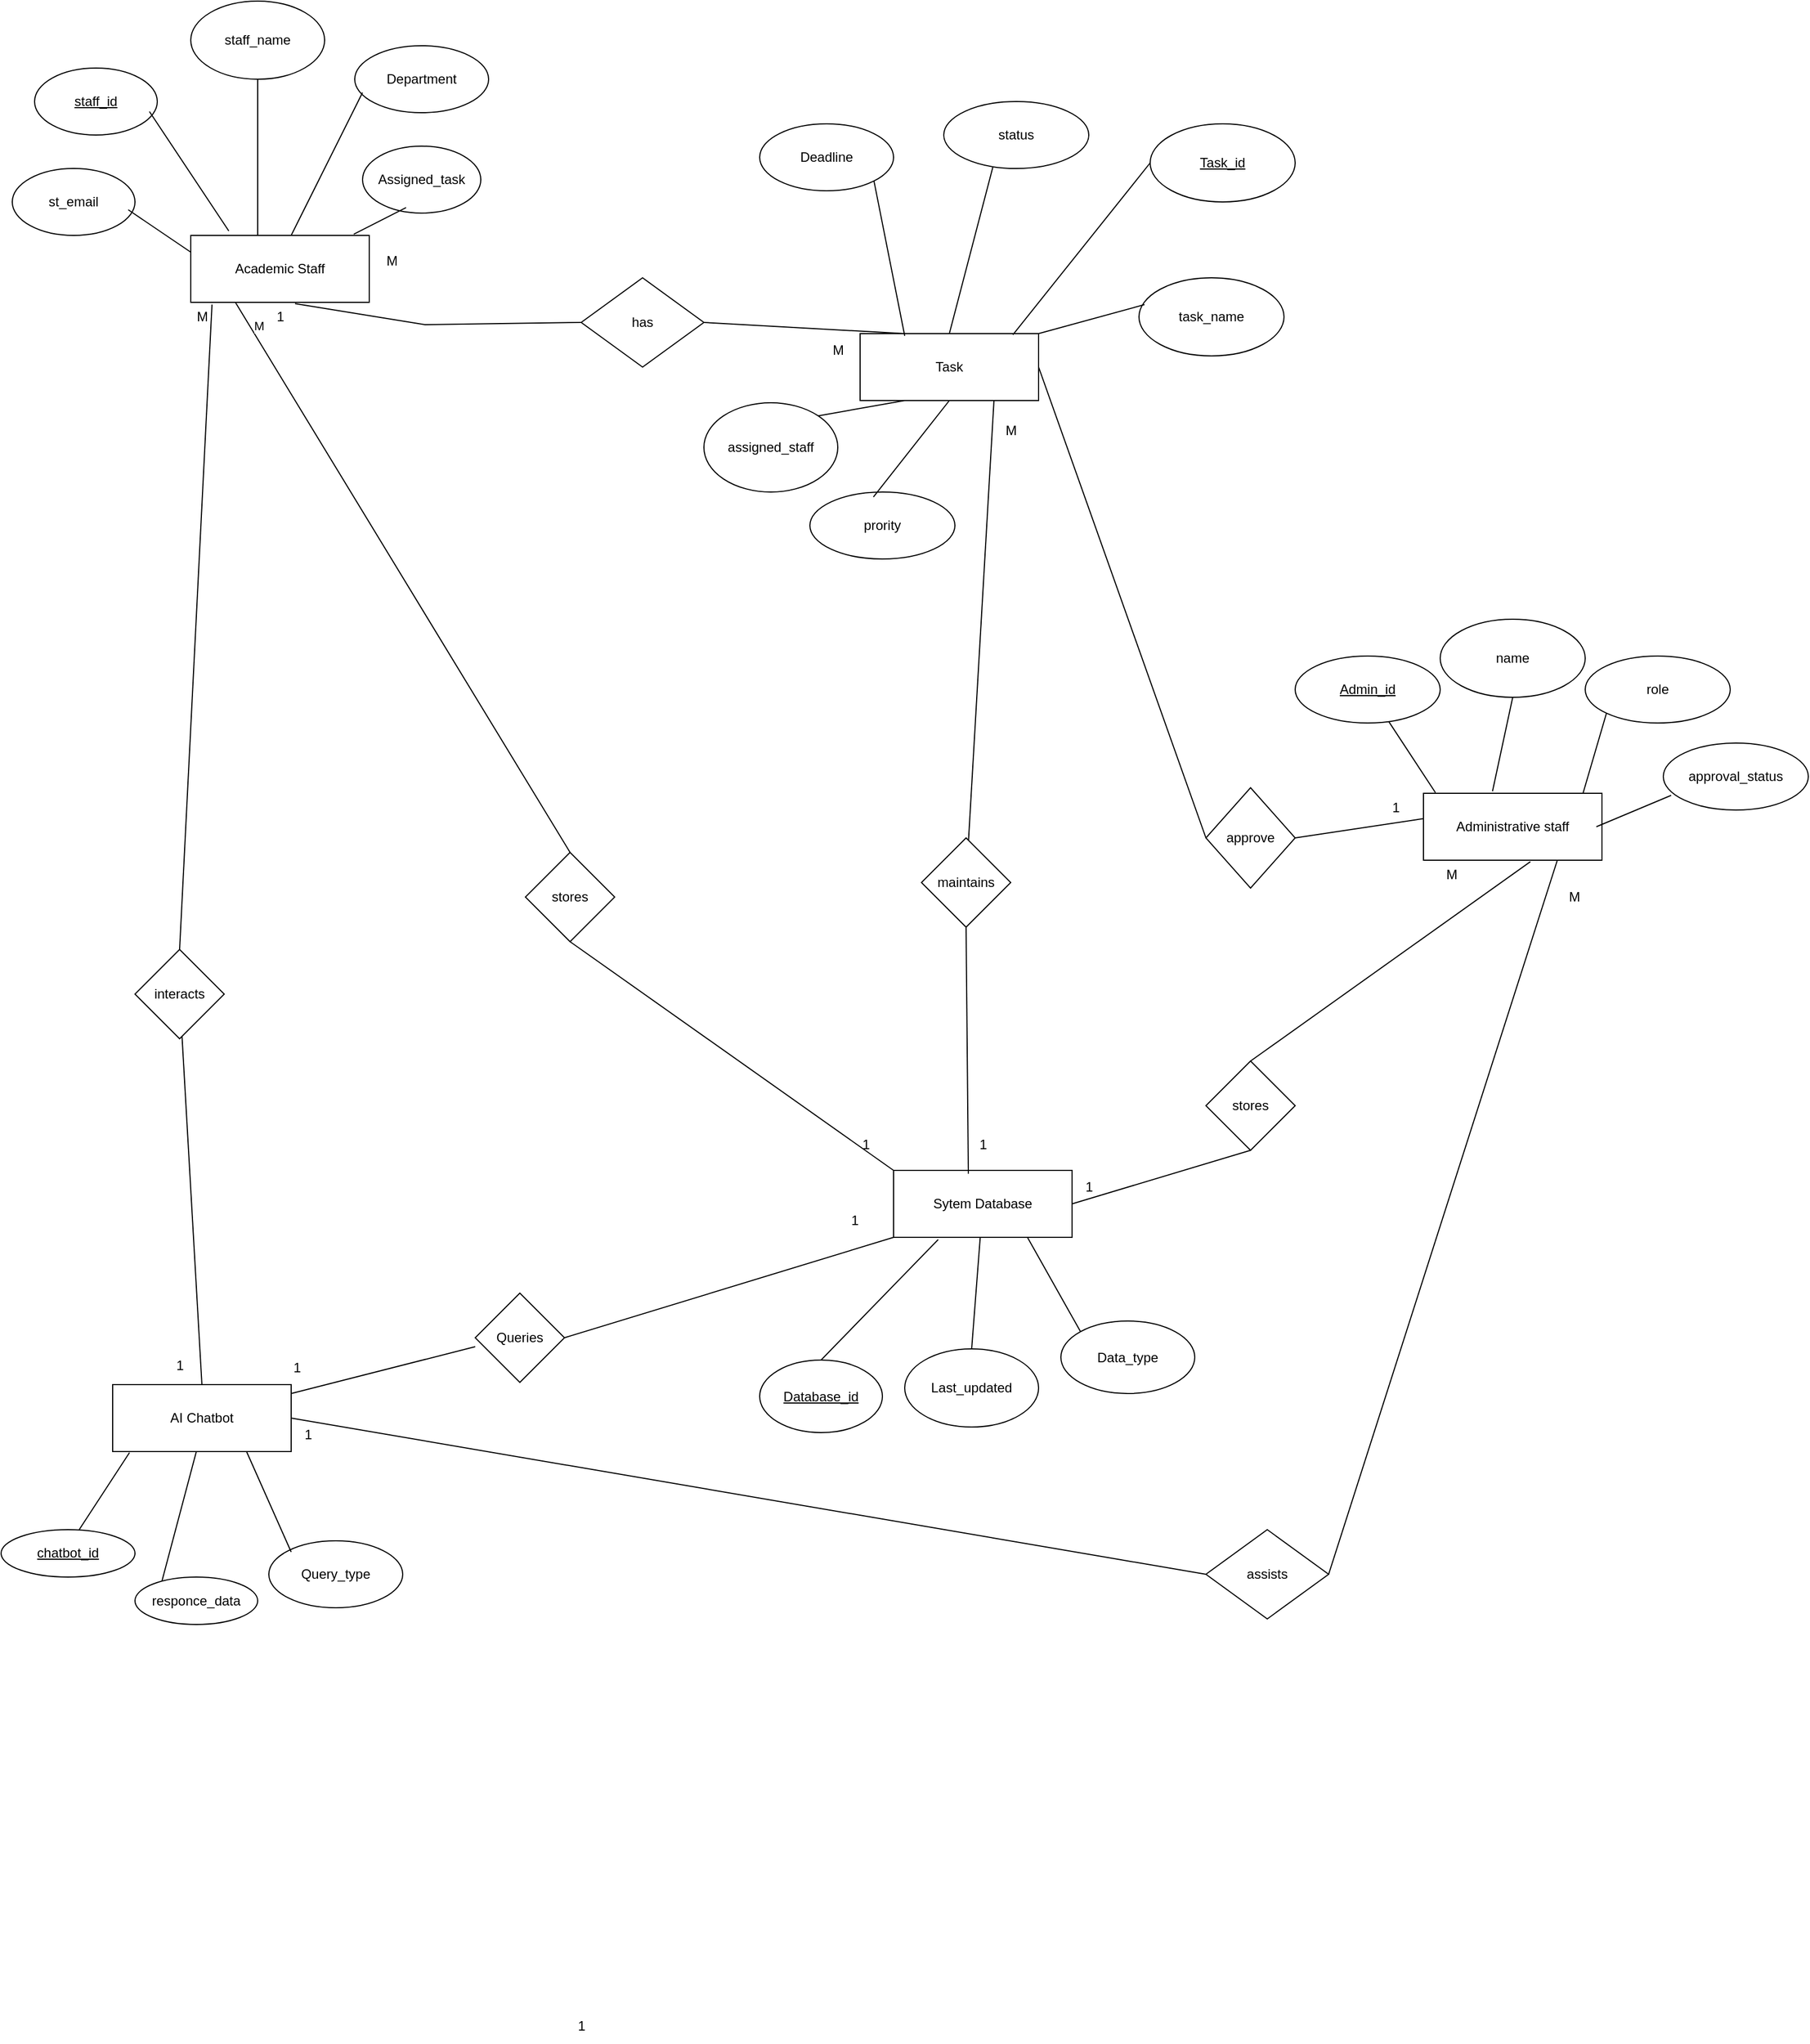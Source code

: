 <mxfile version="26.1.3">
  <diagram name="Page-1" id="PT844Th8oEXxQHsooNQq">
    <mxGraphModel dx="1836" dy="1210" grid="1" gridSize="10" guides="1" tooltips="1" connect="1" arrows="1" fold="1" page="1" pageScale="1" pageWidth="827" pageHeight="1169" math="0" shadow="0">
      <root>
        <mxCell id="0" />
        <mxCell id="1" parent="0" />
        <mxCell id="x-ZnDSSFqjBIY2nWPzBg-1" value="Academic Staff" style="rounded=0;whiteSpace=wrap;html=1;" vertex="1" parent="1">
          <mxGeometry x="190" y="240" width="160" height="60" as="geometry" />
        </mxCell>
        <mxCell id="x-ZnDSSFqjBIY2nWPzBg-3" value="Task" style="rounded=0;whiteSpace=wrap;html=1;" vertex="1" parent="1">
          <mxGeometry x="790" y="328" width="160" height="60" as="geometry" />
        </mxCell>
        <mxCell id="x-ZnDSSFqjBIY2nWPzBg-9" value="st_email" style="ellipse;whiteSpace=wrap;html=1;" vertex="1" parent="1">
          <mxGeometry x="30" y="180" width="110" height="60" as="geometry" />
        </mxCell>
        <mxCell id="x-ZnDSSFqjBIY2nWPzBg-10" value="&lt;u&gt;staff_id&lt;/u&gt;" style="ellipse;whiteSpace=wrap;html=1;" vertex="1" parent="1">
          <mxGeometry x="50" y="90" width="110" height="60" as="geometry" />
        </mxCell>
        <mxCell id="x-ZnDSSFqjBIY2nWPzBg-11" value="staff_name" style="ellipse;whiteSpace=wrap;html=1;" vertex="1" parent="1">
          <mxGeometry x="190" y="30" width="120" height="70" as="geometry" />
        </mxCell>
        <mxCell id="x-ZnDSSFqjBIY2nWPzBg-12" value="Department" style="ellipse;whiteSpace=wrap;html=1;" vertex="1" parent="1">
          <mxGeometry x="337" y="70" width="120" height="60" as="geometry" />
        </mxCell>
        <mxCell id="x-ZnDSSFqjBIY2nWPzBg-13" value="Assigned_task" style="ellipse;whiteSpace=wrap;html=1;" vertex="1" parent="1">
          <mxGeometry x="344" y="160" width="106" height="60" as="geometry" />
        </mxCell>
        <mxCell id="x-ZnDSSFqjBIY2nWPzBg-14" value="" style="endArrow=none;html=1;rounded=0;exitX=0;exitY=0.25;exitDx=0;exitDy=0;entryX=0.945;entryY=0.617;entryDx=0;entryDy=0;entryPerimeter=0;" edge="1" parent="1" source="x-ZnDSSFqjBIY2nWPzBg-1" target="x-ZnDSSFqjBIY2nWPzBg-9">
          <mxGeometry width="50" height="50" relative="1" as="geometry">
            <mxPoint x="90" y="270" as="sourcePoint" />
            <mxPoint x="140" y="220" as="targetPoint" />
          </mxGeometry>
        </mxCell>
        <mxCell id="x-ZnDSSFqjBIY2nWPzBg-17" value="" style="endArrow=none;html=1;rounded=0;exitX=0.213;exitY=-0.067;exitDx=0;exitDy=0;exitPerimeter=0;entryX=0.936;entryY=0.65;entryDx=0;entryDy=0;entryPerimeter=0;" edge="1" parent="1" source="x-ZnDSSFqjBIY2nWPzBg-1" target="x-ZnDSSFqjBIY2nWPzBg-10">
          <mxGeometry width="50" height="50" relative="1" as="geometry">
            <mxPoint x="130" y="160" as="sourcePoint" />
            <mxPoint x="160" y="130" as="targetPoint" />
          </mxGeometry>
        </mxCell>
        <mxCell id="x-ZnDSSFqjBIY2nWPzBg-18" value="" style="endArrow=none;html=1;rounded=0;" edge="1" parent="1" target="x-ZnDSSFqjBIY2nWPzBg-11">
          <mxGeometry width="50" height="50" relative="1" as="geometry">
            <mxPoint x="250" y="240" as="sourcePoint" />
            <mxPoint x="300" y="190" as="targetPoint" />
          </mxGeometry>
        </mxCell>
        <mxCell id="x-ZnDSSFqjBIY2nWPzBg-19" value="" style="endArrow=none;html=1;rounded=0;entryX=0.058;entryY=0.7;entryDx=0;entryDy=0;entryPerimeter=0;" edge="1" parent="1" target="x-ZnDSSFqjBIY2nWPzBg-12">
          <mxGeometry width="50" height="50" relative="1" as="geometry">
            <mxPoint x="280" y="240" as="sourcePoint" />
            <mxPoint x="330" y="190" as="targetPoint" />
          </mxGeometry>
        </mxCell>
        <mxCell id="x-ZnDSSFqjBIY2nWPzBg-21" value="" style="endArrow=none;html=1;rounded=0;entryX=0.368;entryY=0.917;entryDx=0;entryDy=0;entryPerimeter=0;exitX=0.913;exitY=-0.017;exitDx=0;exitDy=0;exitPerimeter=0;" edge="1" parent="1" source="x-ZnDSSFqjBIY2nWPzBg-1" target="x-ZnDSSFqjBIY2nWPzBg-13">
          <mxGeometry width="50" height="50" relative="1" as="geometry">
            <mxPoint x="350" y="270" as="sourcePoint" />
            <mxPoint x="400" y="220" as="targetPoint" />
          </mxGeometry>
        </mxCell>
        <mxCell id="x-ZnDSSFqjBIY2nWPzBg-43" value="status" style="ellipse;whiteSpace=wrap;html=1;" vertex="1" parent="1">
          <mxGeometry x="865" y="120" width="130" height="60" as="geometry" />
        </mxCell>
        <mxCell id="x-ZnDSSFqjBIY2nWPzBg-44" value="task_name" style="ellipse;whiteSpace=wrap;html=1;" vertex="1" parent="1">
          <mxGeometry x="1040" y="278" width="130" height="70" as="geometry" />
        </mxCell>
        <mxCell id="x-ZnDSSFqjBIY2nWPzBg-45" value="prority" style="ellipse;whiteSpace=wrap;html=1;" vertex="1" parent="1">
          <mxGeometry x="745" y="470" width="130" height="60" as="geometry" />
        </mxCell>
        <mxCell id="x-ZnDSSFqjBIY2nWPzBg-46" value="&lt;u&gt;Task_id&lt;/u&gt;" style="ellipse;whiteSpace=wrap;html=1;" vertex="1" parent="1">
          <mxGeometry x="1050" y="140" width="130" height="70" as="geometry" />
        </mxCell>
        <mxCell id="x-ZnDSSFqjBIY2nWPzBg-47" value="" style="endArrow=none;html=1;rounded=0;exitX=1;exitY=0;exitDx=0;exitDy=0;entryX=0.25;entryY=1;entryDx=0;entryDy=0;" edge="1" parent="1" source="x-ZnDSSFqjBIY2nWPzBg-67" target="x-ZnDSSFqjBIY2nWPzBg-3">
          <mxGeometry width="50" height="50" relative="1" as="geometry">
            <mxPoint x="510.004" y="969.324" as="sourcePoint" />
            <mxPoint x="630" y="850" as="targetPoint" />
          </mxGeometry>
        </mxCell>
        <mxCell id="x-ZnDSSFqjBIY2nWPzBg-48" value="" style="endArrow=none;html=1;rounded=0;exitX=0.438;exitY=0.073;exitDx=0;exitDy=0;exitPerimeter=0;entryX=0.5;entryY=1;entryDx=0;entryDy=0;" edge="1" parent="1" source="x-ZnDSSFqjBIY2nWPzBg-45" target="x-ZnDSSFqjBIY2nWPzBg-3">
          <mxGeometry width="50" height="50" relative="1" as="geometry">
            <mxPoint x="690" y="950" as="sourcePoint" />
            <mxPoint x="680" y="852" as="targetPoint" />
          </mxGeometry>
        </mxCell>
        <mxCell id="x-ZnDSSFqjBIY2nWPzBg-49" value="" style="endArrow=none;html=1;rounded=0;entryX=0.338;entryY=0.983;entryDx=0;entryDy=0;entryPerimeter=0;exitX=0.5;exitY=0;exitDx=0;exitDy=0;" edge="1" parent="1" source="x-ZnDSSFqjBIY2nWPzBg-3" target="x-ZnDSSFqjBIY2nWPzBg-43">
          <mxGeometry width="50" height="50" relative="1" as="geometry">
            <mxPoint x="884" y="320" as="sourcePoint" />
            <mxPoint x="730" y="740" as="targetPoint" />
          </mxGeometry>
        </mxCell>
        <mxCell id="x-ZnDSSFqjBIY2nWPzBg-50" value="" style="endArrow=none;html=1;rounded=0;entryX=0;entryY=0.5;entryDx=0;entryDy=0;exitX=0.856;exitY=0.017;exitDx=0;exitDy=0;exitPerimeter=0;" edge="1" parent="1" source="x-ZnDSSFqjBIY2nWPzBg-3" target="x-ZnDSSFqjBIY2nWPzBg-46">
          <mxGeometry width="50" height="50" relative="1" as="geometry">
            <mxPoint x="710" y="810" as="sourcePoint" />
            <mxPoint x="760" y="760" as="targetPoint" />
            <Array as="points" />
          </mxGeometry>
        </mxCell>
        <mxCell id="x-ZnDSSFqjBIY2nWPzBg-51" value="" style="endArrow=none;html=1;rounded=0;entryX=0.038;entryY=0.343;entryDx=0;entryDy=0;entryPerimeter=0;exitX=1;exitY=0;exitDx=0;exitDy=0;" edge="1" parent="1" source="x-ZnDSSFqjBIY2nWPzBg-3" target="x-ZnDSSFqjBIY2nWPzBg-44">
          <mxGeometry width="50" height="50" relative="1" as="geometry">
            <mxPoint x="730" y="850" as="sourcePoint" />
            <mxPoint x="780" y="800" as="targetPoint" />
            <Array as="points" />
          </mxGeometry>
        </mxCell>
        <mxCell id="x-ZnDSSFqjBIY2nWPzBg-61" value="" style="endArrow=none;html=1;rounded=0;entryX=0.584;entryY=1.019;entryDx=0;entryDy=0;entryPerimeter=0;exitX=1;exitY=0.5;exitDx=0;exitDy=0;" edge="1" parent="1" source="x-ZnDSSFqjBIY2nWPzBg-62" target="x-ZnDSSFqjBIY2nWPzBg-1">
          <mxGeometry width="50" height="50" relative="1" as="geometry">
            <mxPoint x="410" y="480" as="sourcePoint" />
            <mxPoint x="280" y="320" as="targetPoint" />
            <Array as="points">
              <mxPoint x="400" y="320" />
            </Array>
          </mxGeometry>
        </mxCell>
        <mxCell id="x-ZnDSSFqjBIY2nWPzBg-62" value="has" style="rhombus;whiteSpace=wrap;html=1;direction=west;" vertex="1" parent="1">
          <mxGeometry x="540" y="278" width="110" height="80" as="geometry" />
        </mxCell>
        <mxCell id="x-ZnDSSFqjBIY2nWPzBg-63" value="" style="endArrow=none;html=1;rounded=0;exitX=0;exitY=0.5;exitDx=0;exitDy=0;entryX=0.25;entryY=0;entryDx=0;entryDy=0;" edge="1" parent="1" source="x-ZnDSSFqjBIY2nWPzBg-62" target="x-ZnDSSFqjBIY2nWPzBg-3">
          <mxGeometry width="50" height="50" relative="1" as="geometry">
            <mxPoint x="560" y="520" as="sourcePoint" />
            <mxPoint x="610" y="780" as="targetPoint" />
          </mxGeometry>
        </mxCell>
        <mxCell id="x-ZnDSSFqjBIY2nWPzBg-67" value="assigned_staff" style="ellipse;whiteSpace=wrap;html=1;" vertex="1" parent="1">
          <mxGeometry x="650" y="390" width="120" height="80" as="geometry" />
        </mxCell>
        <mxCell id="x-ZnDSSFqjBIY2nWPzBg-69" value="approve" style="rhombus;whiteSpace=wrap;html=1;" vertex="1" parent="1">
          <mxGeometry x="1100" y="735" width="80" height="90" as="geometry" />
        </mxCell>
        <mxCell id="x-ZnDSSFqjBIY2nWPzBg-82" value="AI Chatbot" style="rounded=0;whiteSpace=wrap;html=1;" vertex="1" parent="1">
          <mxGeometry x="120" y="1270" width="160" height="60" as="geometry" />
        </mxCell>
        <mxCell id="x-ZnDSSFqjBIY2nWPzBg-83" value="&lt;u&gt;chatbot_id&lt;/u&gt;" style="ellipse;whiteSpace=wrap;html=1;" vertex="1" parent="1">
          <mxGeometry x="20" y="1400" width="120" height="42.5" as="geometry" />
        </mxCell>
        <mxCell id="x-ZnDSSFqjBIY2nWPzBg-84" value="Query_type" style="ellipse;whiteSpace=wrap;html=1;" vertex="1" parent="1">
          <mxGeometry x="260" y="1410" width="120" height="60" as="geometry" />
        </mxCell>
        <mxCell id="x-ZnDSSFqjBIY2nWPzBg-85" value="responce_data" style="ellipse;whiteSpace=wrap;html=1;" vertex="1" parent="1">
          <mxGeometry x="140" y="1442.5" width="110" height="42.5" as="geometry" />
        </mxCell>
        <mxCell id="x-ZnDSSFqjBIY2nWPzBg-88" value="" style="endArrow=none;html=1;rounded=0;entryX=0.22;entryY=0.083;entryDx=0;entryDy=0;entryPerimeter=0;" edge="1" parent="1" target="x-ZnDSSFqjBIY2nWPzBg-85">
          <mxGeometry width="50" height="50" relative="1" as="geometry">
            <mxPoint x="195" y="1330" as="sourcePoint" />
            <mxPoint x="265" y="1111.25" as="targetPoint" />
          </mxGeometry>
        </mxCell>
        <mxCell id="x-ZnDSSFqjBIY2nWPzBg-124" value="" style="endArrow=none;html=1;rounded=0;exitX=1;exitY=0.5;exitDx=0;exitDy=0;" edge="1" parent="1" source="x-ZnDSSFqjBIY2nWPzBg-3">
          <mxGeometry width="50" height="50" relative="1" as="geometry">
            <mxPoint x="1140" y="820" as="sourcePoint" />
            <mxPoint x="1100" y="780" as="targetPoint" />
          </mxGeometry>
        </mxCell>
        <mxCell id="x-ZnDSSFqjBIY2nWPzBg-125" value="" style="endArrow=none;html=1;rounded=0;exitX=1;exitY=0.5;exitDx=0;exitDy=0;" edge="1" parent="1" source="x-ZnDSSFqjBIY2nWPzBg-69">
          <mxGeometry width="50" height="50" relative="1" as="geometry">
            <mxPoint x="1300" y="780" as="sourcePoint" />
            <mxPoint x="1380" y="750" as="targetPoint" />
          </mxGeometry>
        </mxCell>
        <mxCell id="x-ZnDSSFqjBIY2nWPzBg-128" value="Administrative staff" style="rounded=0;whiteSpace=wrap;html=1;" vertex="1" parent="1">
          <mxGeometry x="1295" y="740" width="160" height="60" as="geometry" />
        </mxCell>
        <mxCell id="x-ZnDSSFqjBIY2nWPzBg-129" value="approval_status" style="ellipse;whiteSpace=wrap;html=1;" vertex="1" parent="1">
          <mxGeometry x="1510" y="695" width="130" height="60" as="geometry" />
        </mxCell>
        <mxCell id="x-ZnDSSFqjBIY2nWPzBg-130" value="&lt;u&gt;Admin_id&lt;/u&gt;" style="ellipse;whiteSpace=wrap;html=1;" vertex="1" parent="1">
          <mxGeometry x="1180" y="617" width="130" height="60" as="geometry" />
        </mxCell>
        <mxCell id="x-ZnDSSFqjBIY2nWPzBg-131" value="name" style="ellipse;whiteSpace=wrap;html=1;" vertex="1" parent="1">
          <mxGeometry x="1310" y="584" width="130" height="70" as="geometry" />
        </mxCell>
        <mxCell id="x-ZnDSSFqjBIY2nWPzBg-132" value="role" style="ellipse;whiteSpace=wrap;html=1;" vertex="1" parent="1">
          <mxGeometry x="1440" y="617" width="130" height="60" as="geometry" />
        </mxCell>
        <mxCell id="x-ZnDSSFqjBIY2nWPzBg-133" value="" style="endArrow=none;html=1;rounded=0;entryX=0.067;entryY=-0.01;entryDx=0;entryDy=0;entryPerimeter=0;" edge="1" parent="1" source="x-ZnDSSFqjBIY2nWPzBg-130" target="x-ZnDSSFqjBIY2nWPzBg-128">
          <mxGeometry width="50" height="50" relative="1" as="geometry">
            <mxPoint x="1200" y="780" as="sourcePoint" />
            <mxPoint x="1250" y="730" as="targetPoint" />
          </mxGeometry>
        </mxCell>
        <mxCell id="x-ZnDSSFqjBIY2nWPzBg-134" value="" style="endArrow=none;html=1;rounded=0;entryX=0.5;entryY=1;entryDx=0;entryDy=0;exitX=0.387;exitY=-0.031;exitDx=0;exitDy=0;exitPerimeter=0;" edge="1" parent="1" target="x-ZnDSSFqjBIY2nWPzBg-131" source="x-ZnDSSFqjBIY2nWPzBg-128">
          <mxGeometry width="50" height="50" relative="1" as="geometry">
            <mxPoint x="1310" y="730" as="sourcePoint" />
            <mxPoint x="1360" y="680" as="targetPoint" />
          </mxGeometry>
        </mxCell>
        <mxCell id="x-ZnDSSFqjBIY2nWPzBg-135" value="" style="endArrow=none;html=1;rounded=0;exitX=0.894;exitY=0;exitDx=0;exitDy=0;exitPerimeter=0;entryX=0;entryY=1;entryDx=0;entryDy=0;" edge="1" parent="1" source="x-ZnDSSFqjBIY2nWPzBg-128" target="x-ZnDSSFqjBIY2nWPzBg-132">
          <mxGeometry width="50" height="50" relative="1" as="geometry">
            <mxPoint x="1380" y="720" as="sourcePoint" />
            <mxPoint x="1430" y="670" as="targetPoint" />
          </mxGeometry>
        </mxCell>
        <mxCell id="x-ZnDSSFqjBIY2nWPzBg-138" value="" style="endArrow=none;html=1;rounded=0;entryX=0.054;entryY=0.781;entryDx=0;entryDy=0;entryPerimeter=0;" edge="1" parent="1" target="x-ZnDSSFqjBIY2nWPzBg-129">
          <mxGeometry width="50" height="50" relative="1" as="geometry">
            <mxPoint x="1450" y="770" as="sourcePoint" />
            <mxPoint x="1500" y="720" as="targetPoint" />
          </mxGeometry>
        </mxCell>
        <mxCell id="x-ZnDSSFqjBIY2nWPzBg-139" value="1" style="text;html=1;align=center;verticalAlign=middle;resizable=0;points=[];autosize=1;strokeColor=none;fillColor=none;" vertex="1" parent="1">
          <mxGeometry x="255" y="298" width="30" height="30" as="geometry" />
        </mxCell>
        <mxCell id="x-ZnDSSFqjBIY2nWPzBg-140" value="M" style="text;html=1;align=center;verticalAlign=middle;resizable=0;points=[];autosize=1;strokeColor=none;fillColor=none;" vertex="1" parent="1">
          <mxGeometry x="755" y="328" width="30" height="30" as="geometry" />
        </mxCell>
        <mxCell id="x-ZnDSSFqjBIY2nWPzBg-141" value="1" style="text;html=1;align=center;verticalAlign=middle;resizable=0;points=[];autosize=1;strokeColor=none;fillColor=none;" vertex="1" parent="1">
          <mxGeometry x="1255" y="738" width="30" height="30" as="geometry" />
        </mxCell>
        <mxCell id="x-ZnDSSFqjBIY2nWPzBg-142" value="M" style="text;html=1;align=center;verticalAlign=middle;resizable=0;points=[];autosize=1;strokeColor=none;fillColor=none;" vertex="1" parent="1">
          <mxGeometry x="910" y="400" width="30" height="30" as="geometry" />
        </mxCell>
        <mxCell id="x-ZnDSSFqjBIY2nWPzBg-149" value="M" style="text;html=1;align=center;verticalAlign=middle;resizable=0;points=[];autosize=1;strokeColor=none;fillColor=none;" vertex="1" parent="1">
          <mxGeometry x="355" y="248" width="30" height="30" as="geometry" />
        </mxCell>
        <mxCell id="x-ZnDSSFqjBIY2nWPzBg-154" value="" style="endArrow=none;html=1;rounded=0;exitX=1;exitY=0.5;exitDx=0;exitDy=0;" edge="1" parent="1" source="x-ZnDSSFqjBIY2nWPzBg-82">
          <mxGeometry width="50" height="50" relative="1" as="geometry">
            <mxPoint x="220" y="1490" as="sourcePoint" />
            <mxPoint x="1100" y="1440" as="targetPoint" />
            <Array as="points" />
          </mxGeometry>
        </mxCell>
        <mxCell id="x-ZnDSSFqjBIY2nWPzBg-155" value="assists" style="rhombus;whiteSpace=wrap;html=1;" vertex="1" parent="1">
          <mxGeometry x="1100" y="1400" width="110" height="80" as="geometry" />
        </mxCell>
        <mxCell id="x-ZnDSSFqjBIY2nWPzBg-156" value="" style="endArrow=none;html=1;rounded=0;exitX=1;exitY=0.5;exitDx=0;exitDy=0;entryX=0.75;entryY=1;entryDx=0;entryDy=0;" edge="1" parent="1" source="x-ZnDSSFqjBIY2nWPzBg-155" target="x-ZnDSSFqjBIY2nWPzBg-128">
          <mxGeometry width="50" height="50" relative="1" as="geometry">
            <mxPoint x="930" y="1570" as="sourcePoint" />
            <mxPoint x="1434.24" y="1433" as="targetPoint" />
          </mxGeometry>
        </mxCell>
        <mxCell id="x-ZnDSSFqjBIY2nWPzBg-157" value="1" style="text;html=1;align=center;verticalAlign=middle;resizable=0;points=[];autosize=1;strokeColor=none;fillColor=none;" vertex="1" parent="1">
          <mxGeometry x="270" y="1240" width="30" height="30" as="geometry" />
        </mxCell>
        <mxCell id="x-ZnDSSFqjBIY2nWPzBg-166" value="Sytem Database" style="rounded=0;whiteSpace=wrap;html=1;" vertex="1" parent="1">
          <mxGeometry x="820" y="1078" width="160" height="60" as="geometry" />
        </mxCell>
        <mxCell id="x-ZnDSSFqjBIY2nWPzBg-167" value="Data_type" style="ellipse;whiteSpace=wrap;html=1;" vertex="1" parent="1">
          <mxGeometry x="970" y="1213" width="120" height="65" as="geometry" />
        </mxCell>
        <mxCell id="x-ZnDSSFqjBIY2nWPzBg-168" value="Last_updated" style="ellipse;whiteSpace=wrap;html=1;" vertex="1" parent="1">
          <mxGeometry x="830" y="1238" width="120" height="70" as="geometry" />
        </mxCell>
        <mxCell id="x-ZnDSSFqjBIY2nWPzBg-169" value="&lt;u&gt;Database_id&lt;/u&gt;" style="ellipse;whiteSpace=wrap;html=1;" vertex="1" parent="1">
          <mxGeometry x="700" y="1248" width="110" height="65" as="geometry" />
        </mxCell>
        <mxCell id="x-ZnDSSFqjBIY2nWPzBg-171" value="" style="endArrow=none;html=1;rounded=0;entryX=0;entryY=0;entryDx=0;entryDy=0;exitX=0.75;exitY=1;exitDx=0;exitDy=0;" edge="1" parent="1" source="x-ZnDSSFqjBIY2nWPzBg-166" target="x-ZnDSSFqjBIY2nWPzBg-167">
          <mxGeometry width="50" height="50" relative="1" as="geometry">
            <mxPoint x="970" y="1240" as="sourcePoint" />
            <mxPoint x="670" y="1738" as="targetPoint" />
          </mxGeometry>
        </mxCell>
        <mxCell id="x-ZnDSSFqjBIY2nWPzBg-172" value="" style="endArrow=none;html=1;rounded=0;entryX=0.5;entryY=0;entryDx=0;entryDy=0;" edge="1" parent="1" target="x-ZnDSSFqjBIY2nWPzBg-168" source="x-ZnDSSFqjBIY2nWPzBg-166">
          <mxGeometry width="50" height="50" relative="1" as="geometry">
            <mxPoint x="720" y="1808" as="sourcePoint" />
            <mxPoint x="770" y="1758" as="targetPoint" />
          </mxGeometry>
        </mxCell>
        <mxCell id="x-ZnDSSFqjBIY2nWPzBg-174" value="1" style="text;html=1;align=center;verticalAlign=middle;resizable=0;points=[];autosize=1;strokeColor=none;fillColor=none;" vertex="1" parent="1">
          <mxGeometry x="525" y="1830" width="30" height="30" as="geometry" />
        </mxCell>
        <mxCell id="x-ZnDSSFqjBIY2nWPzBg-175" value="" style="endArrow=none;html=1;rounded=0;exitX=1;exitY=0.5;exitDx=0;exitDy=0;entryX=0;entryY=1;entryDx=0;entryDy=0;" edge="1" parent="1" source="x-ZnDSSFqjBIY2nWPzBg-176" target="x-ZnDSSFqjBIY2nWPzBg-166">
          <mxGeometry width="50" height="50" relative="1" as="geometry">
            <mxPoint x="400" y="1770" as="sourcePoint" />
            <mxPoint x="810" y="1140" as="targetPoint" />
          </mxGeometry>
        </mxCell>
        <mxCell id="x-ZnDSSFqjBIY2nWPzBg-176" value="Queries" style="rhombus;whiteSpace=wrap;html=1;" vertex="1" parent="1">
          <mxGeometry x="445" y="1188" width="80" height="80" as="geometry" />
        </mxCell>
        <mxCell id="x-ZnDSSFqjBIY2nWPzBg-177" value="" style="endArrow=none;html=1;rounded=0;exitX=0;exitY=0.5;exitDx=0;exitDy=0;" edge="1" parent="1">
          <mxGeometry width="50" height="50" relative="1" as="geometry">
            <mxPoint x="445" y="1236" as="sourcePoint" />
            <mxPoint x="280" y="1278" as="targetPoint" />
            <Array as="points" />
          </mxGeometry>
        </mxCell>
        <mxCell id="x-ZnDSSFqjBIY2nWPzBg-178" value="1" style="text;html=1;align=center;verticalAlign=middle;resizable=0;points=[];autosize=1;strokeColor=none;fillColor=none;" vertex="1" parent="1">
          <mxGeometry x="280" y="1300" width="30" height="30" as="geometry" />
        </mxCell>
        <mxCell id="x-ZnDSSFqjBIY2nWPzBg-195" value="" style="endArrow=none;html=1;rounded=0;" edge="1" parent="1" target="x-ZnDSSFqjBIY2nWPzBg-196">
          <mxGeometry width="50" height="50" relative="1" as="geometry">
            <mxPoint x="200" y="1270" as="sourcePoint" />
            <mxPoint x="190" y="980" as="targetPoint" />
          </mxGeometry>
        </mxCell>
        <mxCell id="x-ZnDSSFqjBIY2nWPzBg-196" value="interacts" style="rhombus;whiteSpace=wrap;html=1;" vertex="1" parent="1">
          <mxGeometry x="140.0" y="880" width="80" height="80" as="geometry" />
        </mxCell>
        <mxCell id="x-ZnDSSFqjBIY2nWPzBg-197" value="" style="endArrow=none;html=1;rounded=0;exitX=0.5;exitY=0;exitDx=0;exitDy=0;entryX=0.119;entryY=1.033;entryDx=0;entryDy=0;entryPerimeter=0;" edge="1" parent="1" source="x-ZnDSSFqjBIY2nWPzBg-196" target="x-ZnDSSFqjBIY2nWPzBg-1">
          <mxGeometry width="50" height="50" relative="1" as="geometry">
            <mxPoint x="90" y="550" as="sourcePoint" />
            <mxPoint x="140" y="500" as="targetPoint" />
          </mxGeometry>
        </mxCell>
        <mxCell id="x-ZnDSSFqjBIY2nWPzBg-198" value="1" style="text;html=1;align=center;verticalAlign=middle;resizable=0;points=[];autosize=1;strokeColor=none;fillColor=none;" vertex="1" parent="1">
          <mxGeometry x="165" y="1238" width="30" height="30" as="geometry" />
        </mxCell>
        <mxCell id="x-ZnDSSFqjBIY2nWPzBg-199" value="M" style="text;html=1;align=center;verticalAlign=middle;resizable=0;points=[];autosize=1;strokeColor=none;fillColor=none;" vertex="1" parent="1">
          <mxGeometry x="185" y="298" width="30" height="30" as="geometry" />
        </mxCell>
        <mxCell id="x-ZnDSSFqjBIY2nWPzBg-204" value="" style="endArrow=none;html=1;rounded=0;exitX=0.5;exitY=0;exitDx=0;exitDy=0;" edge="1" parent="1" source="x-ZnDSSFqjBIY2nWPzBg-169">
          <mxGeometry width="50" height="50" relative="1" as="geometry">
            <mxPoint x="820" y="1328" as="sourcePoint" />
            <mxPoint x="860" y="1140" as="targetPoint" />
          </mxGeometry>
        </mxCell>
        <mxCell id="x-ZnDSSFqjBIY2nWPzBg-208" value="" style="endArrow=none;html=1;rounded=0;exitX=0;exitY=0;exitDx=0;exitDy=0;entryX=0.5;entryY=1;entryDx=0;entryDy=0;" edge="1" parent="1" source="x-ZnDSSFqjBIY2nWPzBg-166" target="x-ZnDSSFqjBIY2nWPzBg-209">
          <mxGeometry width="50" height="50" relative="1" as="geometry">
            <mxPoint x="800" y="1080" as="sourcePoint" />
            <mxPoint x="340" y="1000" as="targetPoint" />
          </mxGeometry>
        </mxCell>
        <mxCell id="x-ZnDSSFqjBIY2nWPzBg-209" value="stores" style="rhombus;whiteSpace=wrap;html=1;" vertex="1" parent="1">
          <mxGeometry x="490" y="793" width="80" height="80" as="geometry" />
        </mxCell>
        <mxCell id="x-ZnDSSFqjBIY2nWPzBg-210" value="" style="endArrow=none;html=1;rounded=0;entryX=0.25;entryY=1;entryDx=0;entryDy=0;exitX=0.5;exitY=0;exitDx=0;exitDy=0;" edge="1" parent="1" source="x-ZnDSSFqjBIY2nWPzBg-209" target="x-ZnDSSFqjBIY2nWPzBg-1">
          <mxGeometry width="50" height="50" relative="1" as="geometry">
            <mxPoint x="337" y="920" as="sourcePoint" />
            <mxPoint x="387" y="870" as="targetPoint" />
            <Array as="points" />
          </mxGeometry>
        </mxCell>
        <mxCell id="x-ZnDSSFqjBIY2nWPzBg-224" value="M" style="edgeLabel;html=1;align=center;verticalAlign=middle;resizable=0;points=[];" vertex="1" connectable="0" parent="x-ZnDSSFqjBIY2nWPzBg-210">
          <mxGeometry x="0.899" y="-7" relative="1" as="geometry">
            <mxPoint as="offset" />
          </mxGeometry>
        </mxCell>
        <mxCell id="x-ZnDSSFqjBIY2nWPzBg-213" value="" style="endArrow=none;html=1;rounded=0;exitX=1;exitY=0.5;exitDx=0;exitDy=0;" edge="1" parent="1" source="x-ZnDSSFqjBIY2nWPzBg-166">
          <mxGeometry width="50" height="50" relative="1" as="geometry">
            <mxPoint x="990" y="1180" as="sourcePoint" />
            <mxPoint x="1140" y="1060" as="targetPoint" />
          </mxGeometry>
        </mxCell>
        <mxCell id="x-ZnDSSFqjBIY2nWPzBg-214" value="stores" style="rhombus;whiteSpace=wrap;html=1;direction=south;" vertex="1" parent="1">
          <mxGeometry x="1100" y="980" width="80" height="80" as="geometry" />
        </mxCell>
        <mxCell id="x-ZnDSSFqjBIY2nWPzBg-215" value="" style="endArrow=none;html=1;rounded=0;entryX=0.599;entryY=1.022;entryDx=0;entryDy=0;entryPerimeter=0;exitX=0;exitY=0.5;exitDx=0;exitDy=0;" edge="1" parent="1" source="x-ZnDSSFqjBIY2nWPzBg-214" target="x-ZnDSSFqjBIY2nWPzBg-128">
          <mxGeometry width="50" height="50" relative="1" as="geometry">
            <mxPoint x="1140" y="990" as="sourcePoint" />
            <mxPoint x="1190" y="940" as="targetPoint" />
          </mxGeometry>
        </mxCell>
        <mxCell id="x-ZnDSSFqjBIY2nWPzBg-222" value="1" style="text;html=1;align=center;verticalAlign=middle;resizable=0;points=[];autosize=1;strokeColor=none;fillColor=none;" vertex="1" parent="1">
          <mxGeometry x="770" y="1108" width="30" height="30" as="geometry" />
        </mxCell>
        <mxCell id="x-ZnDSSFqjBIY2nWPzBg-223" value="1" style="text;html=1;align=center;verticalAlign=middle;resizable=0;points=[];autosize=1;strokeColor=none;fillColor=none;" vertex="1" parent="1">
          <mxGeometry x="780" y="1040" width="30" height="30" as="geometry" />
        </mxCell>
        <mxCell id="x-ZnDSSFqjBIY2nWPzBg-225" value="1" style="text;html=1;align=center;verticalAlign=middle;resizable=0;points=[];autosize=1;strokeColor=none;fillColor=none;" vertex="1" parent="1">
          <mxGeometry x="980" y="1078" width="30" height="30" as="geometry" />
        </mxCell>
        <mxCell id="x-ZnDSSFqjBIY2nWPzBg-226" value="M" style="text;html=1;align=center;verticalAlign=middle;resizable=0;points=[];autosize=1;strokeColor=none;fillColor=none;" vertex="1" parent="1">
          <mxGeometry x="1305" y="798" width="30" height="30" as="geometry" />
        </mxCell>
        <mxCell id="x-ZnDSSFqjBIY2nWPzBg-236" value="" style="endArrow=none;html=1;rounded=0;entryX=0.75;entryY=1;entryDx=0;entryDy=0;" edge="1" parent="1" source="x-ZnDSSFqjBIY2nWPzBg-206" target="x-ZnDSSFqjBIY2nWPzBg-3">
          <mxGeometry width="50" height="50" relative="1" as="geometry">
            <mxPoint x="880" y="930" as="sourcePoint" />
            <mxPoint x="890" y="480" as="targetPoint" />
          </mxGeometry>
        </mxCell>
        <mxCell id="x-ZnDSSFqjBIY2nWPzBg-206" value="maintains" style="rhombus;whiteSpace=wrap;html=1;" vertex="1" parent="1">
          <mxGeometry x="845" y="780" width="80" height="80" as="geometry" />
        </mxCell>
        <mxCell id="x-ZnDSSFqjBIY2nWPzBg-238" value="" style="endArrow=none;html=1;rounded=0;exitX=0.5;exitY=1;exitDx=0;exitDy=0;entryX=0.419;entryY=0.05;entryDx=0;entryDy=0;entryPerimeter=0;" edge="1" parent="1" source="x-ZnDSSFqjBIY2nWPzBg-206" target="x-ZnDSSFqjBIY2nWPzBg-166">
          <mxGeometry width="50" height="50" relative="1" as="geometry">
            <mxPoint x="885" y="860" as="sourcePoint" />
            <mxPoint x="889.615" y="1040" as="targetPoint" />
          </mxGeometry>
        </mxCell>
        <mxCell id="x-ZnDSSFqjBIY2nWPzBg-240" value="1" style="text;html=1;align=center;verticalAlign=middle;resizable=0;points=[];autosize=1;strokeColor=none;fillColor=none;" vertex="1" parent="1">
          <mxGeometry x="885" y="1040" width="30" height="30" as="geometry" />
        </mxCell>
        <mxCell id="x-ZnDSSFqjBIY2nWPzBg-242" value="" style="endArrow=none;html=1;rounded=0;entryX=0.094;entryY=1.017;entryDx=0;entryDy=0;entryPerimeter=0;" edge="1" parent="1" target="x-ZnDSSFqjBIY2nWPzBg-82">
          <mxGeometry width="50" height="50" relative="1" as="geometry">
            <mxPoint x="90" y="1400" as="sourcePoint" />
            <mxPoint x="140" y="1350" as="targetPoint" />
          </mxGeometry>
        </mxCell>
        <mxCell id="x-ZnDSSFqjBIY2nWPzBg-243" value="M" style="text;html=1;align=center;verticalAlign=middle;resizable=0;points=[];autosize=1;strokeColor=none;fillColor=none;" vertex="1" parent="1">
          <mxGeometry x="1415" y="818" width="30" height="30" as="geometry" />
        </mxCell>
        <mxCell id="x-ZnDSSFqjBIY2nWPzBg-245" value="" style="endArrow=none;html=1;rounded=0;entryX=0.75;entryY=1;entryDx=0;entryDy=0;" edge="1" parent="1" target="x-ZnDSSFqjBIY2nWPzBg-82">
          <mxGeometry width="50" height="50" relative="1" as="geometry">
            <mxPoint x="280" y="1420" as="sourcePoint" />
            <mxPoint x="330" y="1370" as="targetPoint" />
          </mxGeometry>
        </mxCell>
        <mxCell id="x-ZnDSSFqjBIY2nWPzBg-248" value="Deadline" style="ellipse;whiteSpace=wrap;html=1;" vertex="1" parent="1">
          <mxGeometry x="700" y="140" width="120" height="60" as="geometry" />
        </mxCell>
        <mxCell id="x-ZnDSSFqjBIY2nWPzBg-249" value="" style="endArrow=none;html=1;rounded=0;entryX=1;entryY=1;entryDx=0;entryDy=0;" edge="1" parent="1" target="x-ZnDSSFqjBIY2nWPzBg-248">
          <mxGeometry width="50" height="50" relative="1" as="geometry">
            <mxPoint x="830" y="330" as="sourcePoint" />
            <mxPoint x="880" y="280" as="targetPoint" />
          </mxGeometry>
        </mxCell>
      </root>
    </mxGraphModel>
  </diagram>
</mxfile>

